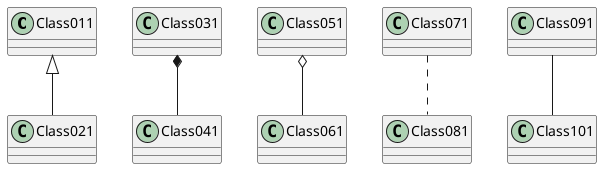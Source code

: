 @startuml test
Class011 <|-- Class021
Class031 *-- Class041
Class051 o-- Class061
Class071 .. Class081
Class091 -- Class101
@enduml
